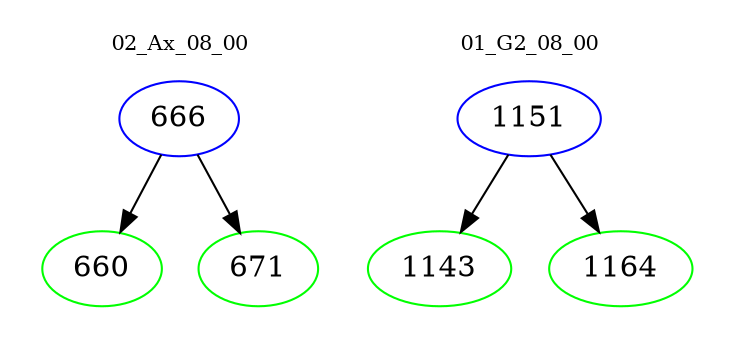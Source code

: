 digraph{
subgraph cluster_0 {
color = white
label = "02_Ax_08_00";
fontsize=10;
T0_666 [label="666", color="blue"]
T0_666 -> T0_660 [color="black"]
T0_660 [label="660", color="green"]
T0_666 -> T0_671 [color="black"]
T0_671 [label="671", color="green"]
}
subgraph cluster_1 {
color = white
label = "01_G2_08_00";
fontsize=10;
T1_1151 [label="1151", color="blue"]
T1_1151 -> T1_1143 [color="black"]
T1_1143 [label="1143", color="green"]
T1_1151 -> T1_1164 [color="black"]
T1_1164 [label="1164", color="green"]
}
}
